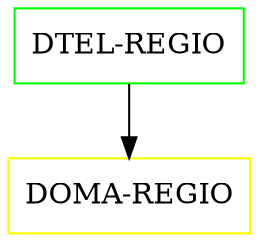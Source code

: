 digraph G {
  "DTEL-REGIO" [shape=box,color=green];
  "DOMA-REGIO" [shape=box,color=yellow,URL="./DOMA_REGIO.html"];
  "DTEL-REGIO" -> "DOMA-REGIO";
}
